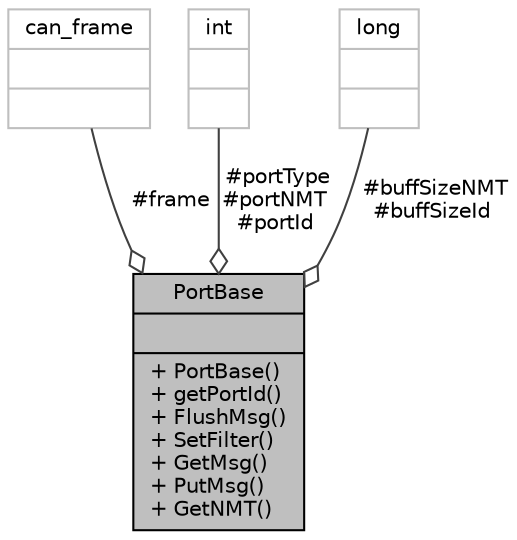 digraph "PortBase"
{
  bgcolor="transparent";
  edge [fontname="Helvetica",fontsize="10",labelfontname="Helvetica",labelfontsize="10"];
  node [fontname="Helvetica",fontsize="10",shape=record];
  Node1 [label="{PortBase\n||+ PortBase()\l+ getPortId()\l+ FlushMsg()\l+ SetFilter()\l+ GetMsg()\l+ PutMsg()\l+ GetNMT()\l}",height=0.2,width=0.4,color="black", fillcolor="grey75", style="filled", fontcolor="black"];
  Node2 -> Node1 [color="grey25",fontsize="10",style="solid",label=" #frame" ,arrowhead="odiamond",fontname="Helvetica"];
  Node2 [label="{can_frame\n||}",height=0.2,width=0.4,color="grey75"];
  Node3 -> Node1 [color="grey25",fontsize="10",style="solid",label=" #portType\n#portNMT\n#portId" ,arrowhead="odiamond",fontname="Helvetica"];
  Node3 [label="{int\n||}",height=0.2,width=0.4,color="grey75"];
  Node4 -> Node1 [color="grey25",fontsize="10",style="solid",label=" #buffSizeNMT\n#buffSizeId" ,arrowhead="odiamond",fontname="Helvetica"];
  Node4 [label="{long\n||}",height=0.2,width=0.4,color="grey75"];
}
